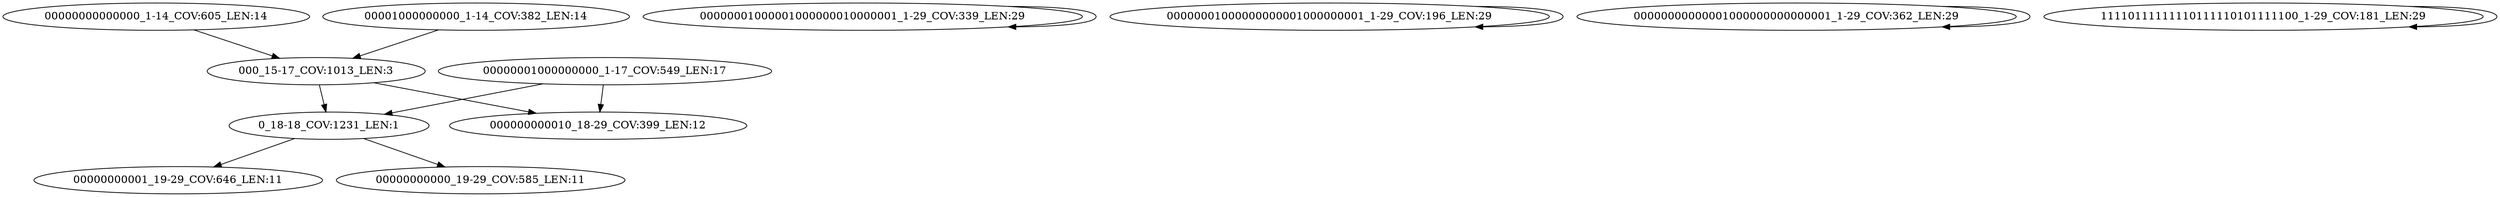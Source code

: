 digraph G {
    "0_18-18_COV:1231_LEN:1" -> "00000000001_19-29_COV:646_LEN:11";
    "0_18-18_COV:1231_LEN:1" -> "00000000000_19-29_COV:585_LEN:11";
    "00000001000001000000010000001_1-29_COV:339_LEN:29" -> "00000001000001000000010000001_1-29_COV:339_LEN:29";
    "00000000000000_1-14_COV:605_LEN:14" -> "000_15-17_COV:1013_LEN:3";
    "00000001000000000001000000001_1-29_COV:196_LEN:29" -> "00000001000000000001000000001_1-29_COV:196_LEN:29";
    "00000000000001000000000000001_1-29_COV:362_LEN:29" -> "00000000000001000000000000001_1-29_COV:362_LEN:29";
    "11110111111110111110101111100_1-29_COV:181_LEN:29" -> "11110111111110111110101111100_1-29_COV:181_LEN:29";
    "000_15-17_COV:1013_LEN:3" -> "000000000010_18-29_COV:399_LEN:12";
    "000_15-17_COV:1013_LEN:3" -> "0_18-18_COV:1231_LEN:1";
    "00000001000000000_1-17_COV:549_LEN:17" -> "000000000010_18-29_COV:399_LEN:12";
    "00000001000000000_1-17_COV:549_LEN:17" -> "0_18-18_COV:1231_LEN:1";
    "00001000000000_1-14_COV:382_LEN:14" -> "000_15-17_COV:1013_LEN:3";
}
